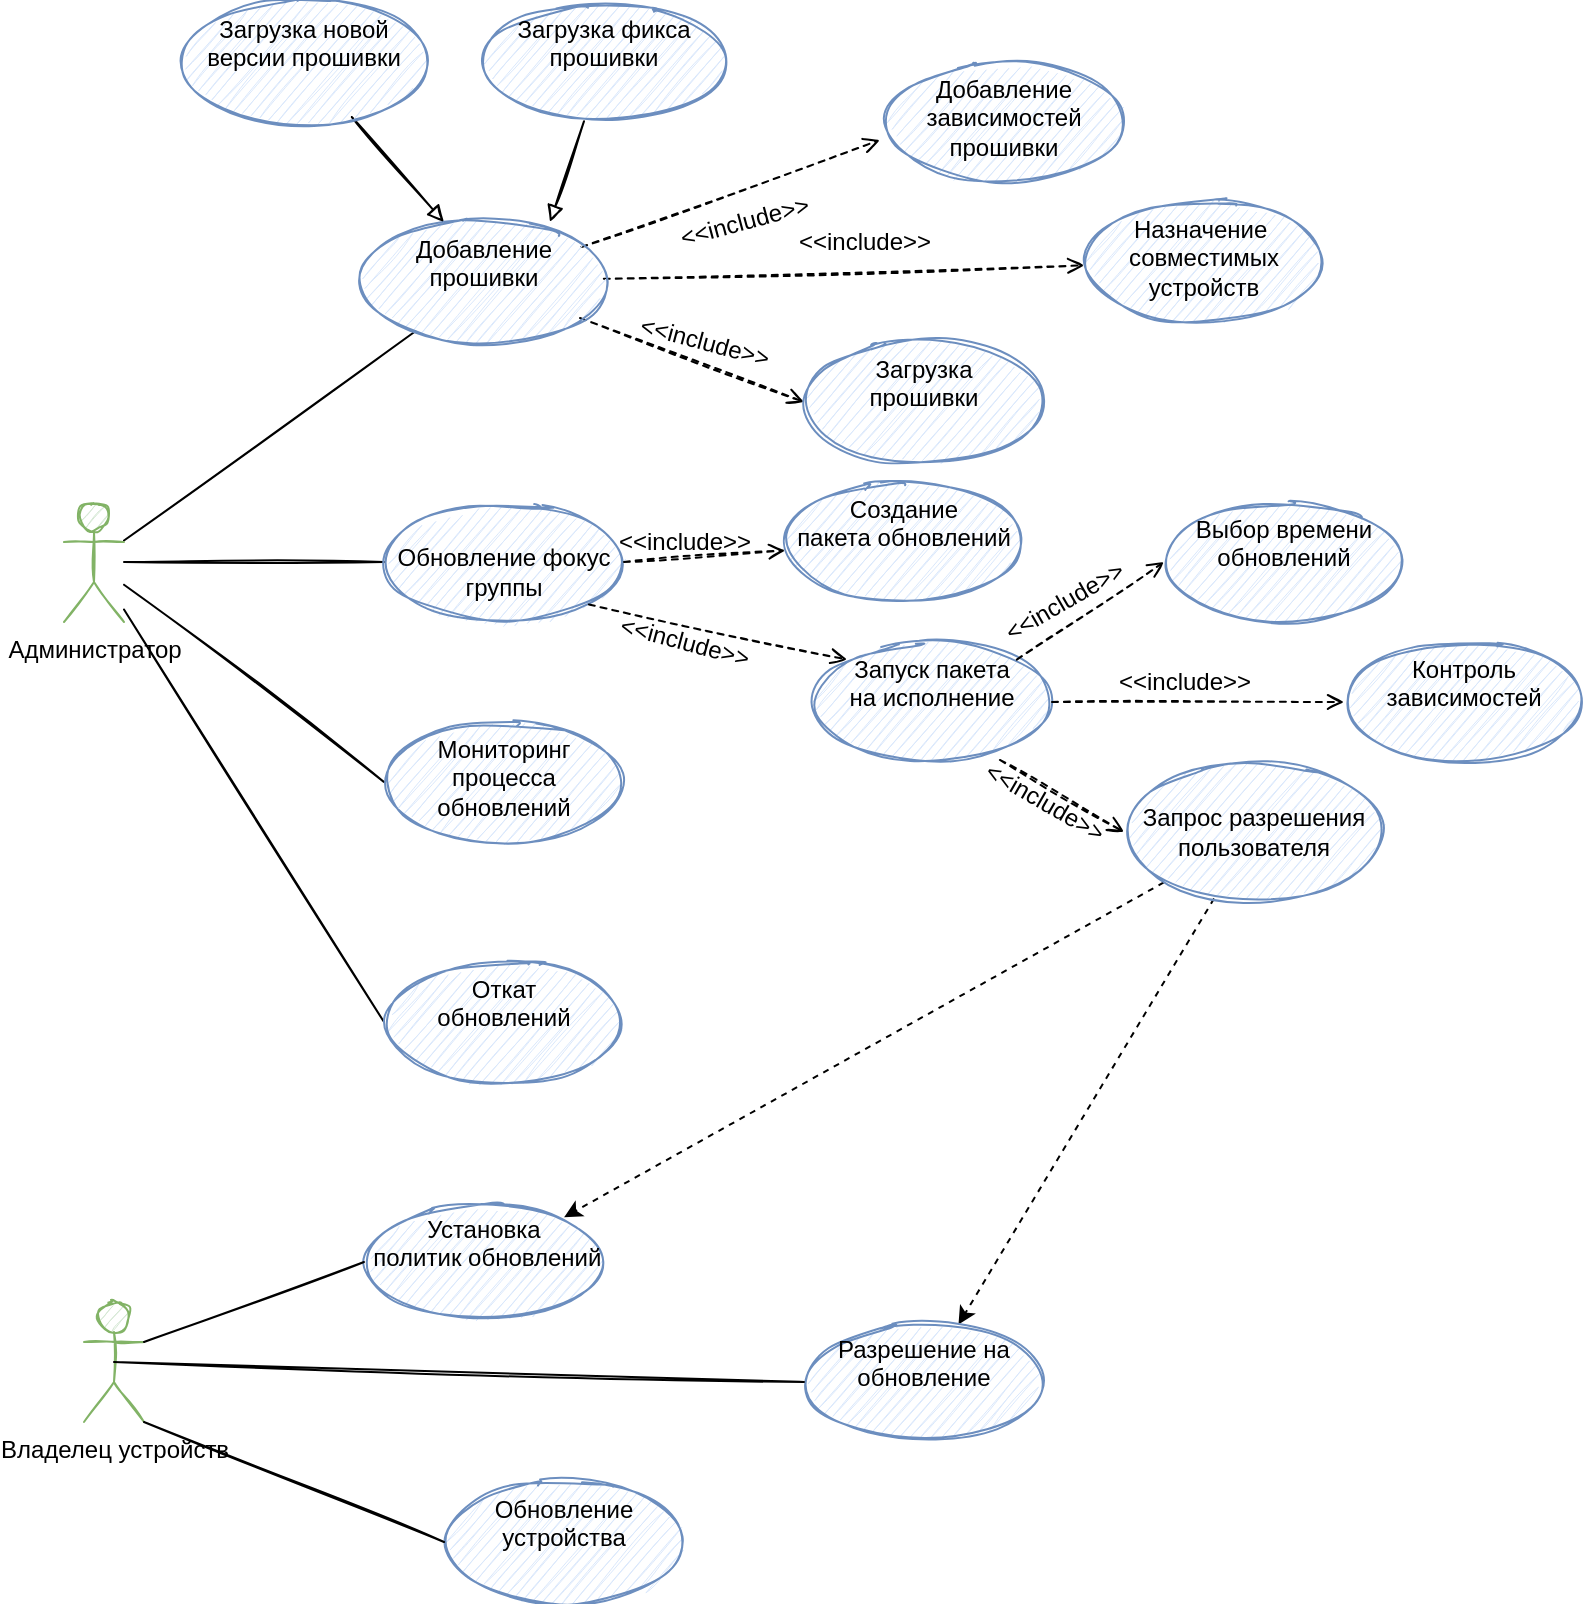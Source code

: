 <mxfile version="20.0.1" type="device"><diagram id="FE7a_jyRk_2I5T-VHL0U" name="Page-1"><mxGraphModel dx="1422" dy="794" grid="1" gridSize="10" guides="1" tooltips="1" connect="1" arrows="1" fold="1" page="1" pageScale="1" pageWidth="827" pageHeight="1169" math="0" shadow="0"><root><mxCell id="0"/><mxCell id="1" parent="0"/><mxCell id="DOuNkVVD_DMzABF6ZtUu-5" value="" style="sketch=1;orthogonalLoop=1;jettySize=auto;html=1;endArrow=none;endFill=0;" edge="1" parent="1" source="DOuNkVVD_DMzABF6ZtUu-1" target="DOuNkVVD_DMzABF6ZtUu-4"><mxGeometry relative="1" as="geometry"/></mxCell><mxCell id="DOuNkVVD_DMzABF6ZtUu-22" style="edgeStyle=none;sketch=1;orthogonalLoop=1;jettySize=auto;html=1;entryX=0;entryY=0.5;entryDx=0;entryDy=0;endArrow=none;endFill=0;" edge="1" parent="1" source="DOuNkVVD_DMzABF6ZtUu-1" target="DOuNkVVD_DMzABF6ZtUu-21"><mxGeometry relative="1" as="geometry"/></mxCell><mxCell id="DOuNkVVD_DMzABF6ZtUu-27" style="sketch=1;orthogonalLoop=1;jettySize=auto;html=1;entryX=0;entryY=0.5;entryDx=0;entryDy=0;endArrow=none;endFill=0;" edge="1" parent="1" source="DOuNkVVD_DMzABF6ZtUu-1" target="DOuNkVVD_DMzABF6ZtUu-25"><mxGeometry relative="1" as="geometry"/></mxCell><mxCell id="DOuNkVVD_DMzABF6ZtUu-28" style="edgeStyle=none;sketch=1;orthogonalLoop=1;jettySize=auto;html=1;entryX=0;entryY=0.5;entryDx=0;entryDy=0;endArrow=none;endFill=0;" edge="1" parent="1" source="DOuNkVVD_DMzABF6ZtUu-1" target="DOuNkVVD_DMzABF6ZtUu-26"><mxGeometry relative="1" as="geometry"/></mxCell><mxCell id="DOuNkVVD_DMzABF6ZtUu-1" value="Администратор" style="shape=umlActor;verticalLabelPosition=bottom;verticalAlign=top;html=1;sketch=1;rounded=0;fillColor=#d5e8d4;strokeColor=#82b366;" vertex="1" parent="1"><mxGeometry x="40" y="290" width="30" height="60" as="geometry"/></mxCell><mxCell id="DOuNkVVD_DMzABF6ZtUu-15" style="edgeStyle=none;sketch=1;orthogonalLoop=1;jettySize=auto;html=1;entryX=0;entryY=0.5;entryDx=0;entryDy=0;endArrow=open;endFill=0;dashed=1;" edge="1" parent="1" source="DOuNkVVD_DMzABF6ZtUu-4" target="DOuNkVVD_DMzABF6ZtUu-14"><mxGeometry relative="1" as="geometry"/></mxCell><mxCell id="DOuNkVVD_DMzABF6ZtUu-16" style="edgeStyle=none;sketch=1;orthogonalLoop=1;jettySize=auto;html=1;entryX=-0.017;entryY=0.65;entryDx=0;entryDy=0;entryPerimeter=0;dashed=1;endArrow=open;endFill=0;" edge="1" parent="1" source="DOuNkVVD_DMzABF6ZtUu-4" target="DOuNkVVD_DMzABF6ZtUu-10"><mxGeometry relative="1" as="geometry"/></mxCell><mxCell id="DOuNkVVD_DMzABF6ZtUu-17" style="edgeStyle=none;sketch=1;orthogonalLoop=1;jettySize=auto;html=1;dashed=1;endArrow=open;endFill=0;" edge="1" parent="1" source="DOuNkVVD_DMzABF6ZtUu-4" target="DOuNkVVD_DMzABF6ZtUu-12"><mxGeometry relative="1" as="geometry"/></mxCell><mxCell id="DOuNkVVD_DMzABF6ZtUu-4" value="Добавление прошивки" style="ellipse;whiteSpace=wrap;html=1;verticalAlign=top;fillColor=#dae8fc;strokeColor=#6c8ebf;sketch=1;rounded=0;" vertex="1" parent="1"><mxGeometry x="190" y="150" width="120" height="60" as="geometry"/></mxCell><mxCell id="DOuNkVVD_DMzABF6ZtUu-9" style="edgeStyle=none;sketch=1;orthogonalLoop=1;jettySize=auto;html=1;entryX=0.333;entryY=0;entryDx=0;entryDy=0;entryPerimeter=0;endArrow=block;endFill=0;" edge="1" parent="1" source="DOuNkVVD_DMzABF6ZtUu-6" target="DOuNkVVD_DMzABF6ZtUu-4"><mxGeometry relative="1" as="geometry"/></mxCell><mxCell id="DOuNkVVD_DMzABF6ZtUu-6" value="Загрузка новой версии прошивки" style="ellipse;whiteSpace=wrap;html=1;verticalAlign=top;fillColor=#dae8fc;strokeColor=#6c8ebf;sketch=1;rounded=0;" vertex="1" parent="1"><mxGeometry x="100" y="40" width="120" height="60" as="geometry"/></mxCell><mxCell id="DOuNkVVD_DMzABF6ZtUu-8" style="sketch=1;orthogonalLoop=1;jettySize=auto;html=1;entryX=0.775;entryY=0;entryDx=0;entryDy=0;entryPerimeter=0;endArrow=block;endFill=0;" edge="1" parent="1" source="DOuNkVVD_DMzABF6ZtUu-7" target="DOuNkVVD_DMzABF6ZtUu-4"><mxGeometry relative="1" as="geometry"/></mxCell><mxCell id="DOuNkVVD_DMzABF6ZtUu-7" value="Загрузка фикса прошивки" style="ellipse;whiteSpace=wrap;html=1;verticalAlign=top;fillColor=#dae8fc;strokeColor=#6c8ebf;sketch=1;rounded=0;" vertex="1" parent="1"><mxGeometry x="250" y="40" width="120" height="60" as="geometry"/></mxCell><mxCell id="DOuNkVVD_DMzABF6ZtUu-10" value="Добавление зависимостей прошивки" style="ellipse;whiteSpace=wrap;html=1;verticalAlign=top;fillColor=#dae8fc;strokeColor=#6c8ebf;sketch=1;rounded=0;" vertex="1" parent="1"><mxGeometry x="450" y="70" width="120" height="60" as="geometry"/></mxCell><mxCell id="DOuNkVVD_DMzABF6ZtUu-12" value="Назначение&amp;nbsp;&lt;br&gt;совместимых устройств" style="ellipse;whiteSpace=wrap;html=1;verticalAlign=top;fillColor=#dae8fc;strokeColor=#6c8ebf;sketch=1;rounded=0;" vertex="1" parent="1"><mxGeometry x="550" y="140" width="120" height="60" as="geometry"/></mxCell><mxCell id="DOuNkVVD_DMzABF6ZtUu-14" value="Загрузка&lt;br&gt;прошивки" style="ellipse;whiteSpace=wrap;html=1;verticalAlign=top;fillColor=#dae8fc;strokeColor=#6c8ebf;sketch=1;rounded=0;" vertex="1" parent="1"><mxGeometry x="410" y="210" width="120" height="60" as="geometry"/></mxCell><mxCell id="DOuNkVVD_DMzABF6ZtUu-18" value="&amp;lt;&amp;lt;include&amp;gt;&amp;gt;" style="text;html=1;align=center;verticalAlign=middle;resizable=0;points=[];autosize=1;strokeColor=none;fillColor=none;rotation=-15;" vertex="1" parent="1"><mxGeometry x="340" y="140" width="80" height="20" as="geometry"/></mxCell><mxCell id="DOuNkVVD_DMzABF6ZtUu-19" value="&amp;lt;&amp;lt;include&amp;gt;&amp;gt;" style="text;html=1;align=center;verticalAlign=middle;resizable=0;points=[];autosize=1;strokeColor=none;fillColor=none;rotation=0;" vertex="1" parent="1"><mxGeometry x="400" y="150" width="80" height="20" as="geometry"/></mxCell><mxCell id="DOuNkVVD_DMzABF6ZtUu-20" value="&amp;lt;&amp;lt;include&amp;gt;&amp;gt;" style="text;html=1;align=center;verticalAlign=middle;resizable=0;points=[];autosize=1;strokeColor=none;fillColor=none;rotation=15;" vertex="1" parent="1"><mxGeometry x="320" y="200" width="80" height="20" as="geometry"/></mxCell><mxCell id="DOuNkVVD_DMzABF6ZtUu-21" value="&lt;br&gt;Обновление фокус группы" style="ellipse;whiteSpace=wrap;html=1;verticalAlign=top;fillColor=#dae8fc;strokeColor=#6c8ebf;sketch=1;rounded=0;" vertex="1" parent="1"><mxGeometry x="200" y="290" width="120" height="60" as="geometry"/></mxCell><mxCell id="DOuNkVVD_DMzABF6ZtUu-23" value="Создание&lt;br&gt;пакета обновлений" style="ellipse;whiteSpace=wrap;html=1;verticalAlign=top;fillColor=#dae8fc;strokeColor=#6c8ebf;sketch=1;rounded=0;" vertex="1" parent="1"><mxGeometry x="400" y="280" width="120" height="60" as="geometry"/></mxCell><mxCell id="DOuNkVVD_DMzABF6ZtUu-24" value="Запуск пакета&lt;br&gt;на исполнение" style="ellipse;whiteSpace=wrap;html=1;verticalAlign=top;fillColor=#dae8fc;strokeColor=#6c8ebf;sketch=1;rounded=0;" vertex="1" parent="1"><mxGeometry x="414" y="360" width="120" height="60" as="geometry"/></mxCell><mxCell id="DOuNkVVD_DMzABF6ZtUu-25" value="Мониторинг&lt;br&gt;процесса обновлений" style="ellipse;whiteSpace=wrap;html=1;verticalAlign=top;fillColor=#dae8fc;strokeColor=#6c8ebf;sketch=1;rounded=0;" vertex="1" parent="1"><mxGeometry x="200" y="400" width="120" height="60" as="geometry"/></mxCell><mxCell id="DOuNkVVD_DMzABF6ZtUu-26" value="Откат&lt;br&gt;обновлений" style="ellipse;whiteSpace=wrap;html=1;verticalAlign=top;fillColor=#dae8fc;strokeColor=#6c8ebf;sketch=1;rounded=0;" vertex="1" parent="1"><mxGeometry x="200" y="520" width="120" height="60" as="geometry"/></mxCell><mxCell id="DOuNkVVD_DMzABF6ZtUu-30" style="edgeStyle=none;sketch=1;orthogonalLoop=1;jettySize=auto;html=1;endArrow=open;endFill=0;dashed=1;exitX=1;exitY=0.5;exitDx=0;exitDy=0;" edge="1" parent="1" source="DOuNkVVD_DMzABF6ZtUu-21" target="DOuNkVVD_DMzABF6ZtUu-23"><mxGeometry relative="1" as="geometry"><mxPoint x="302" y="299" as="sourcePoint"/><mxPoint x="414" y="341" as="targetPoint"/></mxGeometry></mxCell><mxCell id="DOuNkVVD_DMzABF6ZtUu-31" style="edgeStyle=none;sketch=1;orthogonalLoop=1;jettySize=auto;html=1;endArrow=open;endFill=0;dashed=1;exitX=1;exitY=1;exitDx=0;exitDy=0;entryX=0;entryY=0;entryDx=0;entryDy=0;" edge="1" parent="1" source="DOuNkVVD_DMzABF6ZtUu-21" target="DOuNkVVD_DMzABF6ZtUu-24"><mxGeometry relative="1" as="geometry"><mxPoint x="330" y="350" as="sourcePoint"/><mxPoint x="412.309" y="338.242" as="targetPoint"/></mxGeometry></mxCell><mxCell id="DOuNkVVD_DMzABF6ZtUu-68" value="Выбор времени&lt;br&gt;обновлений" style="ellipse;whiteSpace=wrap;html=1;verticalAlign=top;fillColor=#dae8fc;strokeColor=#6c8ebf;sketch=1;rounded=0;" vertex="1" parent="1"><mxGeometry x="590" y="290" width="120" height="60" as="geometry"/></mxCell><mxCell id="DOuNkVVD_DMzABF6ZtUu-69" value="Контроль зависимостей" style="ellipse;whiteSpace=wrap;html=1;verticalAlign=top;fillColor=#dae8fc;strokeColor=#6c8ebf;sketch=1;rounded=0;" vertex="1" parent="1"><mxGeometry x="680" y="360" width="120" height="60" as="geometry"/></mxCell><mxCell id="DOuNkVVD_DMzABF6ZtUu-89" style="rounded=1;sketch=0;orthogonalLoop=1;jettySize=auto;html=1;dashed=1;" edge="1" parent="1" source="DOuNkVVD_DMzABF6ZtUu-70" target="DOuNkVVD_DMzABF6ZtUu-83"><mxGeometry relative="1" as="geometry"/></mxCell><mxCell id="DOuNkVVD_DMzABF6ZtUu-90" style="edgeStyle=none;rounded=1;sketch=0;orthogonalLoop=1;jettySize=auto;html=1;dashed=1;" edge="1" parent="1" source="DOuNkVVD_DMzABF6ZtUu-70" target="DOuNkVVD_DMzABF6ZtUu-82"><mxGeometry relative="1" as="geometry"/></mxCell><mxCell id="DOuNkVVD_DMzABF6ZtUu-70" value="&lt;br&gt;Запрос разрешения пользователя" style="ellipse;whiteSpace=wrap;html=1;verticalAlign=top;fillColor=#dae8fc;strokeColor=#6c8ebf;sketch=1;rounded=0;" vertex="1" parent="1"><mxGeometry x="570" y="420" width="130" height="70" as="geometry"/></mxCell><mxCell id="DOuNkVVD_DMzABF6ZtUu-71" style="edgeStyle=none;sketch=1;orthogonalLoop=1;jettySize=auto;html=1;endArrow=open;endFill=0;dashed=1;exitX=0.783;exitY=0.983;exitDx=0;exitDy=0;entryX=0;entryY=0.5;entryDx=0;entryDy=0;exitPerimeter=0;" edge="1" parent="1" source="DOuNkVVD_DMzABF6ZtUu-24" target="DOuNkVVD_DMzABF6ZtUu-70"><mxGeometry relative="1" as="geometry"><mxPoint x="312.426" y="371.213" as="sourcePoint"/><mxPoint x="441.574" y="378.787" as="targetPoint"/></mxGeometry></mxCell><mxCell id="DOuNkVVD_DMzABF6ZtUu-72" style="edgeStyle=none;sketch=1;orthogonalLoop=1;jettySize=auto;html=1;endArrow=open;endFill=0;dashed=1;exitX=1;exitY=0;exitDx=0;exitDy=0;entryX=0;entryY=0.5;entryDx=0;entryDy=0;" edge="1" parent="1" source="DOuNkVVD_DMzABF6ZtUu-24" target="DOuNkVVD_DMzABF6ZtUu-68"><mxGeometry relative="1" as="geometry"><mxPoint x="517.96" y="428.98" as="sourcePoint"/><mxPoint x="615" y="465" as="targetPoint"/></mxGeometry></mxCell><mxCell id="DOuNkVVD_DMzABF6ZtUu-73" style="edgeStyle=none;sketch=1;orthogonalLoop=1;jettySize=auto;html=1;endArrow=open;endFill=0;dashed=1;exitX=1;exitY=0.5;exitDx=0;exitDy=0;entryX=0;entryY=0.5;entryDx=0;entryDy=0;" edge="1" parent="1" source="DOuNkVVD_DMzABF6ZtUu-24" target="DOuNkVVD_DMzABF6ZtUu-69"><mxGeometry relative="1" as="geometry"><mxPoint x="526.426" y="378.787" as="sourcePoint"/><mxPoint x="620" y="310" as="targetPoint"/></mxGeometry></mxCell><mxCell id="DOuNkVVD_DMzABF6ZtUu-74" value="Владелец устройств" style="shape=umlActor;verticalLabelPosition=bottom;verticalAlign=top;html=1;sketch=1;rounded=0;fillColor=#d5e8d4;strokeColor=#82b366;" vertex="1" parent="1"><mxGeometry x="50" y="690" width="30" height="60" as="geometry"/></mxCell><mxCell id="DOuNkVVD_DMzABF6ZtUu-75" value="Обновление устройства" style="ellipse;whiteSpace=wrap;html=1;verticalAlign=top;fillColor=#dae8fc;strokeColor=#6c8ebf;sketch=1;rounded=0;" vertex="1" parent="1"><mxGeometry x="230" y="780" width="120" height="60" as="geometry"/></mxCell><mxCell id="DOuNkVVD_DMzABF6ZtUu-76" value="&amp;lt;&amp;lt;include&amp;gt;&amp;gt;" style="text;html=1;align=center;verticalAlign=middle;resizable=0;points=[];autosize=1;strokeColor=none;fillColor=none;rotation=0;" vertex="1" parent="1"><mxGeometry x="310" y="300" width="80" height="20" as="geometry"/></mxCell><mxCell id="DOuNkVVD_DMzABF6ZtUu-77" value="&amp;lt;&amp;lt;include&amp;gt;&amp;gt;" style="text;html=1;align=center;verticalAlign=middle;resizable=0;points=[];autosize=1;strokeColor=none;fillColor=none;rotation=15;" vertex="1" parent="1"><mxGeometry x="310" y="350" width="80" height="20" as="geometry"/></mxCell><mxCell id="DOuNkVVD_DMzABF6ZtUu-78" value="&amp;lt;&amp;lt;include&amp;gt;&amp;gt;" style="text;html=1;align=center;verticalAlign=middle;resizable=0;points=[];autosize=1;strokeColor=none;fillColor=none;rotation=-30;" vertex="1" parent="1"><mxGeometry x="500" y="330" width="80" height="20" as="geometry"/></mxCell><mxCell id="DOuNkVVD_DMzABF6ZtUu-79" value="&amp;lt;&amp;lt;include&amp;gt;&amp;gt;" style="text;html=1;align=center;verticalAlign=middle;resizable=0;points=[];autosize=1;strokeColor=none;fillColor=none;rotation=0;" vertex="1" parent="1"><mxGeometry x="560" y="370" width="80" height="20" as="geometry"/></mxCell><mxCell id="DOuNkVVD_DMzABF6ZtUu-80" value="&amp;lt;&amp;lt;include&amp;gt;&amp;gt;" style="text;html=1;align=center;verticalAlign=middle;resizable=0;points=[];autosize=1;strokeColor=none;fillColor=none;rotation=30;" vertex="1" parent="1"><mxGeometry x="490" y="430" width="80" height="20" as="geometry"/></mxCell><mxCell id="DOuNkVVD_DMzABF6ZtUu-82" value="Установка&lt;br&gt;&amp;nbsp;политик обновлений" style="ellipse;whiteSpace=wrap;html=1;verticalAlign=top;fillColor=#dae8fc;strokeColor=#6c8ebf;sketch=1;rounded=0;" vertex="1" parent="1"><mxGeometry x="190" y="640" width="120" height="60" as="geometry"/></mxCell><mxCell id="DOuNkVVD_DMzABF6ZtUu-83" value="Разрешение на обновление" style="ellipse;whiteSpace=wrap;html=1;verticalAlign=top;fillColor=#dae8fc;strokeColor=#6c8ebf;sketch=1;rounded=0;" vertex="1" parent="1"><mxGeometry x="410" y="700" width="120" height="60" as="geometry"/></mxCell><mxCell id="DOuNkVVD_DMzABF6ZtUu-86" style="edgeStyle=none;sketch=1;orthogonalLoop=1;jettySize=auto;html=1;entryX=1;entryY=0.333;entryDx=0;entryDy=0;endArrow=none;endFill=0;entryPerimeter=0;exitX=0;exitY=0.5;exitDx=0;exitDy=0;" edge="1" parent="1" source="DOuNkVVD_DMzABF6ZtUu-82" target="DOuNkVVD_DMzABF6ZtUu-74"><mxGeometry relative="1" as="geometry"><mxPoint x="80" y="353.793" as="sourcePoint"/><mxPoint x="210" y="560" as="targetPoint"/></mxGeometry></mxCell><mxCell id="DOuNkVVD_DMzABF6ZtUu-87" style="edgeStyle=none;sketch=1;orthogonalLoop=1;jettySize=auto;html=1;entryX=0.5;entryY=0.5;entryDx=0;entryDy=0;endArrow=none;endFill=0;entryPerimeter=0;exitX=0;exitY=0.5;exitDx=0;exitDy=0;" edge="1" parent="1" source="DOuNkVVD_DMzABF6ZtUu-83" target="DOuNkVVD_DMzABF6ZtUu-74"><mxGeometry relative="1" as="geometry"><mxPoint x="200" y="680" as="sourcePoint"/><mxPoint x="90" y="720" as="targetPoint"/></mxGeometry></mxCell><mxCell id="DOuNkVVD_DMzABF6ZtUu-88" style="edgeStyle=none;sketch=1;orthogonalLoop=1;jettySize=auto;html=1;entryX=1;entryY=1;entryDx=0;entryDy=0;endArrow=none;endFill=0;entryPerimeter=0;exitX=0;exitY=0.5;exitDx=0;exitDy=0;" edge="1" parent="1" source="DOuNkVVD_DMzABF6ZtUu-75" target="DOuNkVVD_DMzABF6ZtUu-74"><mxGeometry relative="1" as="geometry"><mxPoint x="400" y="740" as="sourcePoint"/><mxPoint x="75" y="730" as="targetPoint"/></mxGeometry></mxCell></root></mxGraphModel></diagram></mxfile>